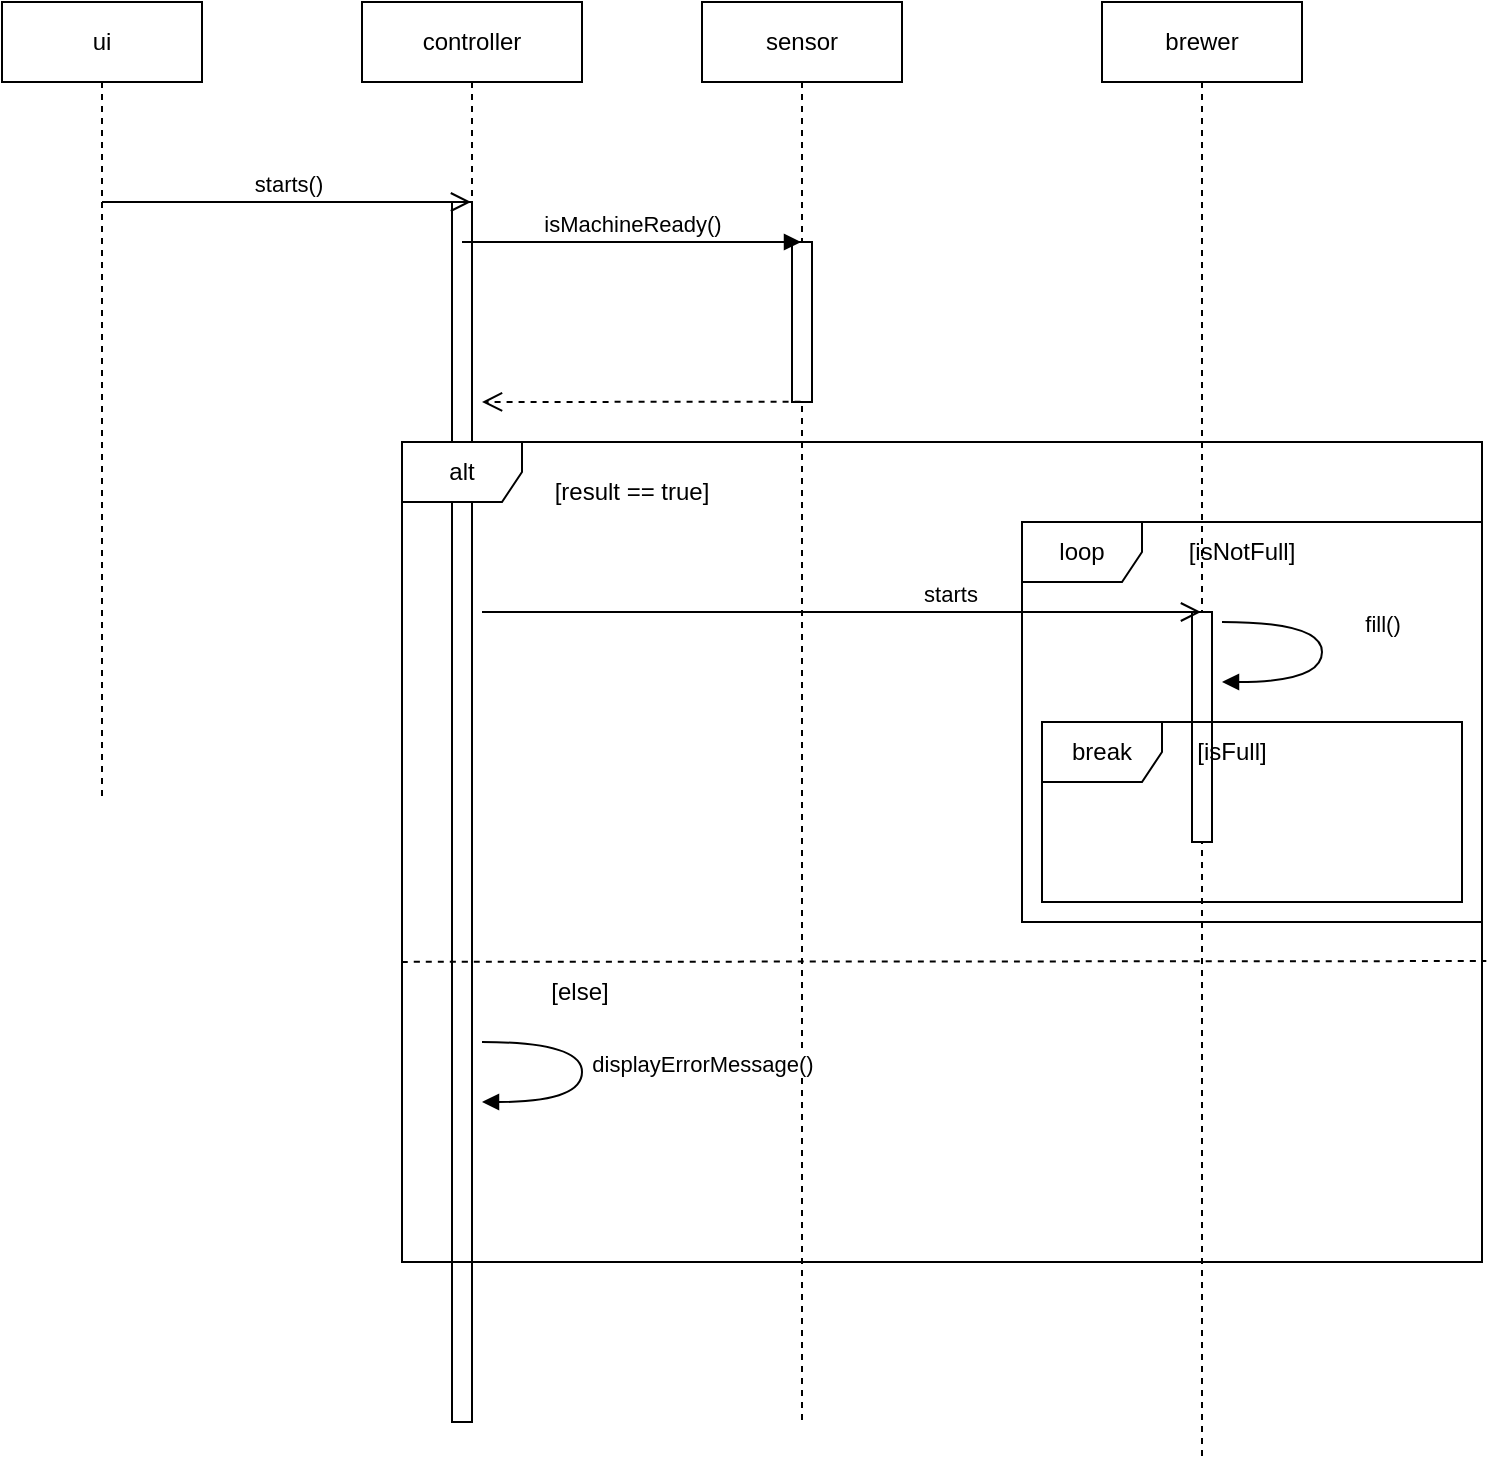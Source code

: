 <mxfile version="20.0.4" type="github">
  <diagram id="ZclHTWWADxGLmQVSCUOz" name="Page-1">
    <mxGraphModel dx="479" dy="3957" grid="1" gridSize="10" guides="1" tooltips="1" connect="1" arrows="1" fold="1" page="1" pageScale="1" pageWidth="827" pageHeight="1169" math="0" shadow="0">
      <root>
        <mxCell id="0" />
        <mxCell id="1" parent="0" />
        <mxCell id="DF_Ffcc5RjJTsokPoKE3-5" value="ui" style="shape=umlLifeline;perimeter=lifelinePerimeter;whiteSpace=wrap;html=1;container=1;collapsible=0;recursiveResize=0;outlineConnect=0;" parent="1" vertex="1">
          <mxGeometry x="80" y="-3480" width="100" height="400" as="geometry" />
        </mxCell>
        <mxCell id="DF_Ffcc5RjJTsokPoKE3-6" value="controller" style="shape=umlLifeline;perimeter=lifelinePerimeter;whiteSpace=wrap;html=1;container=1;collapsible=0;recursiveResize=0;outlineConnect=0;" parent="1" vertex="1">
          <mxGeometry x="260" y="-3480" width="110" height="710" as="geometry" />
        </mxCell>
        <mxCell id="DF_Ffcc5RjJTsokPoKE3-11" value="" style="html=1;points=[];perimeter=orthogonalPerimeter;" parent="DF_Ffcc5RjJTsokPoKE3-6" vertex="1">
          <mxGeometry x="45" y="100" width="10" height="610" as="geometry" />
        </mxCell>
        <mxCell id="DF_Ffcc5RjJTsokPoKE3-8" value="sensor" style="shape=umlLifeline;perimeter=lifelinePerimeter;whiteSpace=wrap;html=1;container=1;collapsible=0;recursiveResize=0;outlineConnect=0;" parent="1" vertex="1">
          <mxGeometry x="430" y="-3480" width="100" height="710" as="geometry" />
        </mxCell>
        <mxCell id="DF_Ffcc5RjJTsokPoKE3-12" value="" style="html=1;points=[];perimeter=orthogonalPerimeter;" parent="DF_Ffcc5RjJTsokPoKE3-8" vertex="1">
          <mxGeometry x="45" y="120" width="10" height="80" as="geometry" />
        </mxCell>
        <mxCell id="DF_Ffcc5RjJTsokPoKE3-9" value="brewer" style="shape=umlLifeline;perimeter=lifelinePerimeter;whiteSpace=wrap;html=1;container=1;collapsible=0;recursiveResize=0;outlineConnect=0;" parent="1" vertex="1">
          <mxGeometry x="630" y="-3480" width="100" height="730" as="geometry" />
        </mxCell>
        <mxCell id="DF_Ffcc5RjJTsokPoKE3-24" value="" style="html=1;points=[];perimeter=orthogonalPerimeter;" parent="DF_Ffcc5RjJTsokPoKE3-9" vertex="1">
          <mxGeometry x="45" y="305" width="10" height="115" as="geometry" />
        </mxCell>
        <mxCell id="DF_Ffcc5RjJTsokPoKE3-10" value="starts()" style="html=1;verticalAlign=bottom;startArrow=none;startFill=0;endArrow=open;startSize=6;endSize=8;rounded=0;endFill=0;" parent="1" target="DF_Ffcc5RjJTsokPoKE3-6" edge="1">
          <mxGeometry width="80" relative="1" as="geometry">
            <mxPoint x="130" y="-3380" as="sourcePoint" />
            <mxPoint x="210" y="-3380" as="targetPoint" />
          </mxGeometry>
        </mxCell>
        <mxCell id="DF_Ffcc5RjJTsokPoKE3-13" value="isMachineReady()" style="html=1;verticalAlign=bottom;endArrow=block;rounded=0;" parent="1" target="DF_Ffcc5RjJTsokPoKE3-8" edge="1">
          <mxGeometry relative="1" as="geometry">
            <mxPoint x="310" y="-3360" as="sourcePoint" />
          </mxGeometry>
        </mxCell>
        <mxCell id="DF_Ffcc5RjJTsokPoKE3-14" value="" style="html=1;verticalAlign=bottom;endArrow=open;dashed=1;endSize=8;rounded=0;exitX=0.429;exitY=0.998;exitDx=0;exitDy=0;exitPerimeter=0;" parent="1" source="DF_Ffcc5RjJTsokPoKE3-12" edge="1">
          <mxGeometry x="0.405" y="-40" relative="1" as="geometry">
            <mxPoint x="320" y="-3280" as="targetPoint" />
            <mxPoint as="offset" />
          </mxGeometry>
        </mxCell>
        <mxCell id="CUoTBCmRvAEa9yOVdjrq-2" value="[result == true]" style="text;html=1;strokeColor=none;fillColor=none;align=center;verticalAlign=middle;whiteSpace=wrap;rounded=0;" vertex="1" parent="1">
          <mxGeometry x="350" y="-3250" width="90" height="30" as="geometry" />
        </mxCell>
        <mxCell id="CUoTBCmRvAEa9yOVdjrq-3" value="[else]" style="text;html=1;strokeColor=none;fillColor=none;align=center;verticalAlign=middle;whiteSpace=wrap;rounded=0;" vertex="1" parent="1">
          <mxGeometry x="324" y="-3000" width="90" height="30" as="geometry" />
        </mxCell>
        <mxCell id="CUoTBCmRvAEa9yOVdjrq-4" value="starts" style="html=1;verticalAlign=bottom;startArrow=none;startFill=0;endArrow=open;startSize=6;endSize=8;rounded=0;endFill=0;" edge="1" parent="1">
          <mxGeometry x="0.299" width="80" relative="1" as="geometry">
            <mxPoint x="320" y="-3175" as="sourcePoint" />
            <mxPoint x="679.5" y="-3175" as="targetPoint" />
            <mxPoint as="offset" />
            <Array as="points">
              <mxPoint x="660" y="-3175" />
            </Array>
          </mxGeometry>
        </mxCell>
        <mxCell id="CUoTBCmRvAEa9yOVdjrq-6" value="[isNotFull]" style="text;html=1;strokeColor=none;fillColor=none;align=center;verticalAlign=middle;whiteSpace=wrap;rounded=0;" vertex="1" parent="1">
          <mxGeometry x="655" y="-3220" width="90" height="30" as="geometry" />
        </mxCell>
        <mxCell id="CUoTBCmRvAEa9yOVdjrq-8" value="break" style="shape=umlFrame;whiteSpace=wrap;html=1;" vertex="1" parent="1">
          <mxGeometry x="600" y="-3120" width="210" height="90" as="geometry" />
        </mxCell>
        <mxCell id="CUoTBCmRvAEa9yOVdjrq-9" value="[isFull]" style="text;html=1;strokeColor=none;fillColor=none;align=center;verticalAlign=middle;whiteSpace=wrap;rounded=0;" vertex="1" parent="1">
          <mxGeometry x="650" y="-3120" width="90" height="30" as="geometry" />
        </mxCell>
        <mxCell id="CUoTBCmRvAEa9yOVdjrq-11" value="loop" style="shape=umlFrame;whiteSpace=wrap;html=1;" vertex="1" parent="1">
          <mxGeometry x="590" y="-3220" width="230" height="200" as="geometry" />
        </mxCell>
        <mxCell id="CUoTBCmRvAEa9yOVdjrq-12" value="fill()" style="html=1;verticalAlign=bottom;endArrow=block;rounded=0;edgeStyle=orthogonalEdgeStyle;curved=1;" edge="1" parent="1">
          <mxGeometry x="-0.077" y="30" width="80" relative="1" as="geometry">
            <mxPoint x="690" y="-3170" as="sourcePoint" />
            <mxPoint x="690" y="-3140" as="targetPoint" />
            <Array as="points">
              <mxPoint x="740" y="-3170" />
              <mxPoint x="740" y="-3140" />
              <mxPoint x="690" y="-3140" />
            </Array>
            <mxPoint as="offset" />
          </mxGeometry>
        </mxCell>
        <mxCell id="CUoTBCmRvAEa9yOVdjrq-13" value="" style="endArrow=none;dashed=1;html=1;rounded=0;curved=1;exitX=0;exitY=0.634;exitDx=0;exitDy=0;exitPerimeter=0;entryX=1.004;entryY=0.633;entryDx=0;entryDy=0;entryPerimeter=0;" edge="1" parent="1">
          <mxGeometry width="50" height="50" relative="1" as="geometry">
            <mxPoint x="280" y="-3000.06" as="sourcePoint" />
            <mxPoint x="822.16" y="-3000.47" as="targetPoint" />
          </mxGeometry>
        </mxCell>
        <mxCell id="CUoTBCmRvAEa9yOVdjrq-14" value="alt" style="shape=umlFrame;whiteSpace=wrap;html=1;" vertex="1" parent="1">
          <mxGeometry x="280" y="-3260" width="540" height="410" as="geometry" />
        </mxCell>
        <mxCell id="CUoTBCmRvAEa9yOVdjrq-15" value="displayErrorMessage()" style="html=1;verticalAlign=bottom;endArrow=block;rounded=0;curved=1;edgeStyle=orthogonalEdgeStyle;" edge="1" parent="1">
          <mxGeometry x="0.077" y="60" width="80" relative="1" as="geometry">
            <mxPoint x="320" y="-2960" as="sourcePoint" />
            <mxPoint x="320" y="-2930" as="targetPoint" />
            <Array as="points">
              <mxPoint x="320" y="-2960" />
              <mxPoint x="370" y="-2960" />
              <mxPoint x="370" y="-2930" />
            </Array>
            <mxPoint as="offset" />
          </mxGeometry>
        </mxCell>
      </root>
    </mxGraphModel>
  </diagram>
</mxfile>
